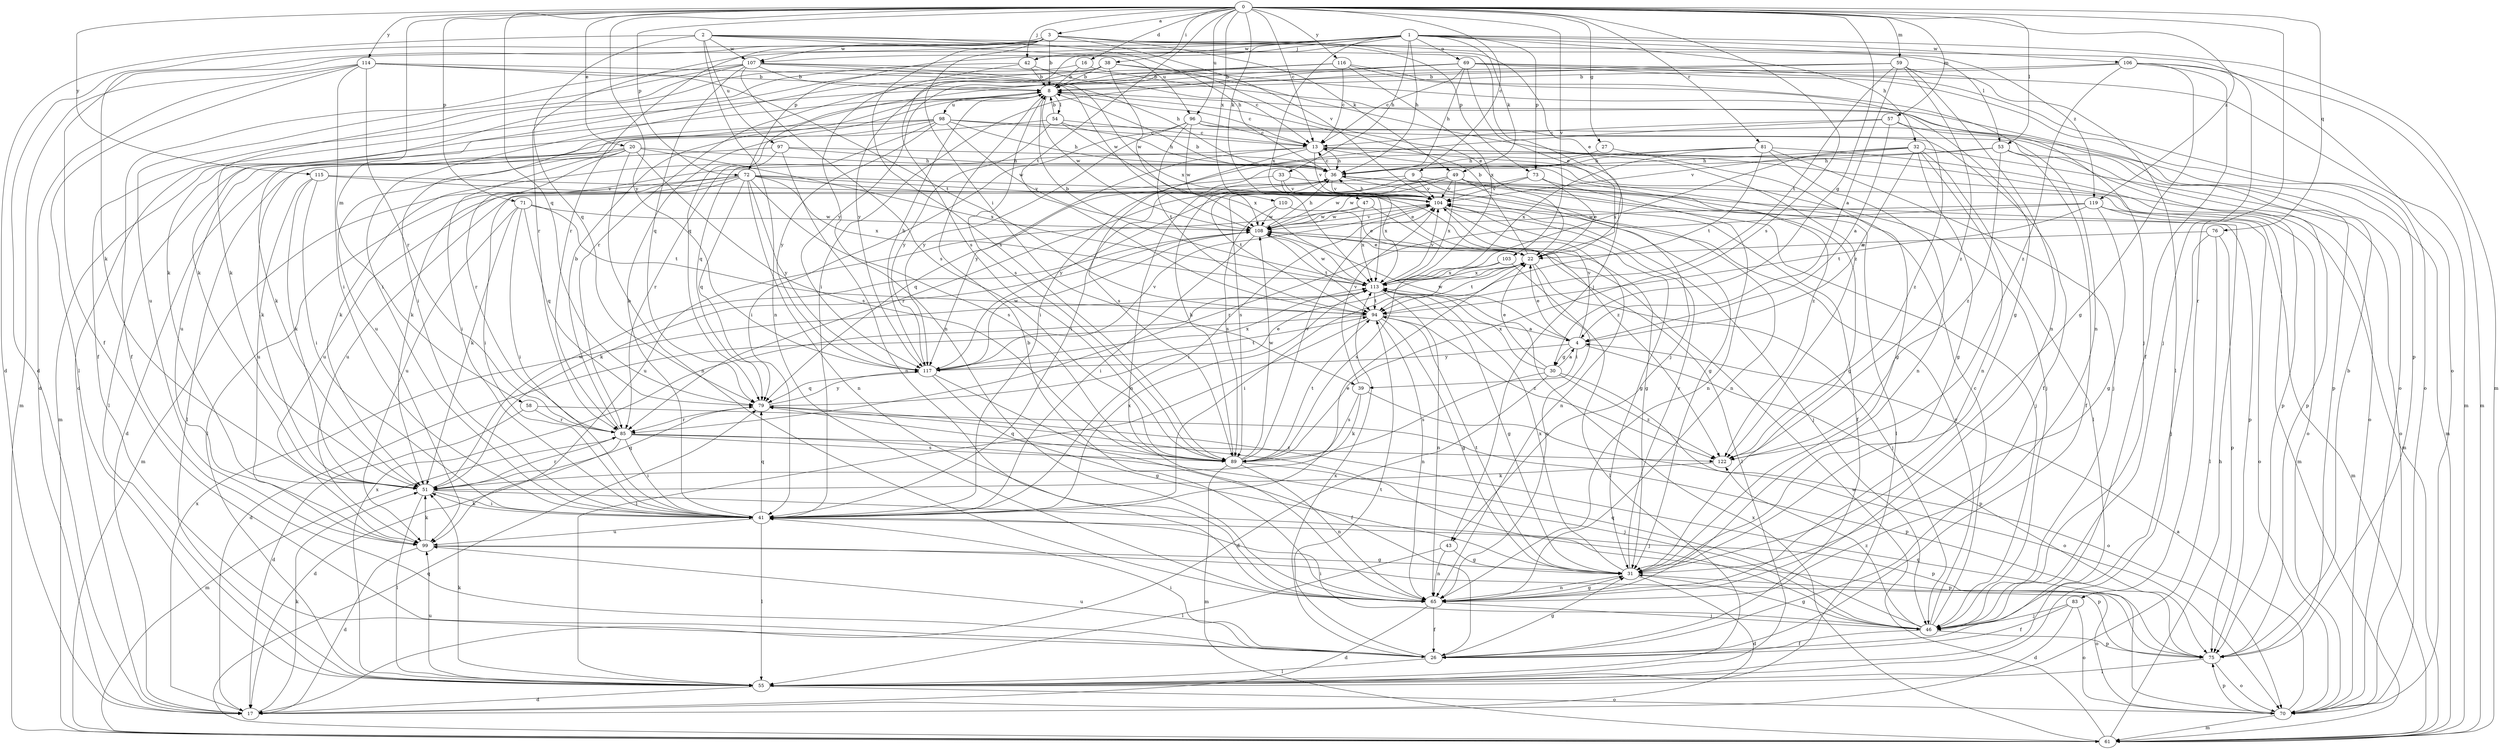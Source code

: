 strict digraph  {
0;
1;
2;
3;
4;
8;
9;
13;
16;
17;
20;
22;
26;
27;
30;
31;
32;
33;
36;
38;
39;
41;
42;
43;
46;
47;
49;
51;
53;
54;
55;
57;
58;
59;
61;
65;
69;
70;
71;
72;
73;
75;
76;
79;
81;
83;
85;
89;
94;
96;
97;
98;
99;
103;
104;
106;
107;
108;
110;
113;
114;
115;
116;
117;
119;
122;
0 -> 3  [label=a];
0 -> 9  [label=c];
0 -> 13  [label=c];
0 -> 16  [label=d];
0 -> 20  [label=e];
0 -> 27  [label=g];
0 -> 30  [label=g];
0 -> 38  [label=i];
0 -> 42  [label=j];
0 -> 47  [label=k];
0 -> 53  [label=l];
0 -> 57  [label=m];
0 -> 58  [label=m];
0 -> 59  [label=m];
0 -> 71  [label=p];
0 -> 72  [label=p];
0 -> 76  [label=q];
0 -> 79  [label=q];
0 -> 81  [label=r];
0 -> 83  [label=r];
0 -> 89  [label=s];
0 -> 94  [label=t];
0 -> 96  [label=u];
0 -> 103  [label=v];
0 -> 110  [label=x];
0 -> 114  [label=y];
0 -> 115  [label=y];
0 -> 116  [label=y];
0 -> 117  [label=y];
0 -> 119  [label=z];
1 -> 26  [label=f];
1 -> 32  [label=h];
1 -> 33  [label=h];
1 -> 36  [label=h];
1 -> 42  [label=j];
1 -> 49  [label=k];
1 -> 61  [label=m];
1 -> 69  [label=o];
1 -> 72  [label=p];
1 -> 73  [label=p];
1 -> 85  [label=r];
1 -> 89  [label=s];
1 -> 106  [label=w];
1 -> 107  [label=w];
1 -> 113  [label=x];
1 -> 119  [label=z];
2 -> 17  [label=d];
2 -> 36  [label=h];
2 -> 43  [label=j];
2 -> 65  [label=n];
2 -> 70  [label=o];
2 -> 79  [label=q];
2 -> 96  [label=u];
2 -> 97  [label=u];
2 -> 107  [label=w];
3 -> 8  [label=b];
3 -> 17  [label=d];
3 -> 22  [label=e];
3 -> 39  [label=i];
3 -> 49  [label=k];
3 -> 51  [label=k];
3 -> 53  [label=l];
3 -> 73  [label=p];
3 -> 85  [label=r];
3 -> 89  [label=s];
3 -> 104  [label=v];
3 -> 107  [label=w];
4 -> 22  [label=e];
4 -> 30  [label=g];
4 -> 39  [label=i];
4 -> 75  [label=p];
4 -> 104  [label=v];
4 -> 108  [label=w];
4 -> 117  [label=y];
8 -> 13  [label=c];
8 -> 41  [label=i];
8 -> 54  [label=l];
8 -> 61  [label=m];
8 -> 89  [label=s];
8 -> 98  [label=u];
8 -> 108  [label=w];
9 -> 43  [label=j];
9 -> 46  [label=j];
9 -> 79  [label=q];
9 -> 89  [label=s];
9 -> 104  [label=v];
13 -> 36  [label=h];
13 -> 46  [label=j];
13 -> 51  [label=k];
13 -> 61  [label=m];
13 -> 70  [label=o];
13 -> 89  [label=s];
13 -> 104  [label=v];
13 -> 117  [label=y];
16 -> 8  [label=b];
16 -> 26  [label=f];
16 -> 122  [label=z];
17 -> 51  [label=k];
17 -> 113  [label=x];
20 -> 17  [label=d];
20 -> 36  [label=h];
20 -> 41  [label=i];
20 -> 51  [label=k];
20 -> 65  [label=n];
20 -> 85  [label=r];
20 -> 89  [label=s];
20 -> 113  [label=x];
22 -> 8  [label=b];
22 -> 41  [label=i];
22 -> 46  [label=j];
22 -> 65  [label=n];
22 -> 94  [label=t];
22 -> 113  [label=x];
26 -> 31  [label=g];
26 -> 41  [label=i];
26 -> 55  [label=l];
26 -> 94  [label=t];
26 -> 99  [label=u];
26 -> 113  [label=x];
27 -> 31  [label=g];
27 -> 36  [label=h];
30 -> 4  [label=a];
30 -> 17  [label=d];
30 -> 22  [label=e];
30 -> 70  [label=o];
30 -> 89  [label=s];
30 -> 113  [label=x];
30 -> 122  [label=z];
31 -> 17  [label=d];
31 -> 65  [label=n];
31 -> 70  [label=o];
31 -> 94  [label=t];
31 -> 104  [label=v];
31 -> 113  [label=x];
32 -> 4  [label=a];
32 -> 31  [label=g];
32 -> 36  [label=h];
32 -> 55  [label=l];
32 -> 65  [label=n];
32 -> 70  [label=o];
32 -> 104  [label=v];
32 -> 113  [label=x];
33 -> 75  [label=p];
33 -> 99  [label=u];
33 -> 104  [label=v];
33 -> 113  [label=x];
36 -> 13  [label=c];
36 -> 26  [label=f];
36 -> 61  [label=m];
36 -> 65  [label=n];
36 -> 94  [label=t];
36 -> 104  [label=v];
38 -> 8  [label=b];
38 -> 22  [label=e];
38 -> 41  [label=i];
38 -> 51  [label=k];
38 -> 70  [label=o];
38 -> 108  [label=w];
39 -> 51  [label=k];
39 -> 70  [label=o];
39 -> 89  [label=s];
39 -> 104  [label=v];
41 -> 8  [label=b];
41 -> 22  [label=e];
41 -> 51  [label=k];
41 -> 55  [label=l];
41 -> 75  [label=p];
41 -> 79  [label=q];
41 -> 99  [label=u];
41 -> 113  [label=x];
42 -> 8  [label=b];
42 -> 13  [label=c];
42 -> 51  [label=k];
42 -> 65  [label=n];
43 -> 31  [label=g];
43 -> 55  [label=l];
43 -> 65  [label=n];
46 -> 13  [label=c];
46 -> 26  [label=f];
46 -> 31  [label=g];
46 -> 41  [label=i];
46 -> 75  [label=p];
46 -> 79  [label=q];
46 -> 104  [label=v];
46 -> 122  [label=z];
47 -> 31  [label=g];
47 -> 99  [label=u];
47 -> 108  [label=w];
47 -> 113  [label=x];
49 -> 31  [label=g];
49 -> 55  [label=l];
49 -> 65  [label=n];
49 -> 85  [label=r];
49 -> 104  [label=v];
49 -> 108  [label=w];
49 -> 113  [label=x];
49 -> 117  [label=y];
51 -> 41  [label=i];
51 -> 55  [label=l];
51 -> 75  [label=p];
51 -> 79  [label=q];
51 -> 85  [label=r];
51 -> 108  [label=w];
53 -> 26  [label=f];
53 -> 36  [label=h];
53 -> 51  [label=k];
53 -> 75  [label=p];
53 -> 122  [label=z];
54 -> 8  [label=b];
54 -> 13  [label=c];
54 -> 36  [label=h];
54 -> 99  [label=u];
54 -> 113  [label=x];
54 -> 117  [label=y];
55 -> 17  [label=d];
55 -> 51  [label=k];
55 -> 70  [label=o];
55 -> 99  [label=u];
55 -> 113  [label=x];
57 -> 4  [label=a];
57 -> 13  [label=c];
57 -> 41  [label=i];
57 -> 75  [label=p];
57 -> 122  [label=z];
58 -> 17  [label=d];
58 -> 75  [label=p];
58 -> 85  [label=r];
59 -> 4  [label=a];
59 -> 8  [label=b];
59 -> 55  [label=l];
59 -> 65  [label=n];
59 -> 79  [label=q];
59 -> 94  [label=t];
59 -> 122  [label=z];
61 -> 36  [label=h];
61 -> 79  [label=q];
61 -> 108  [label=w];
61 -> 113  [label=x];
65 -> 8  [label=b];
65 -> 17  [label=d];
65 -> 26  [label=f];
65 -> 31  [label=g];
65 -> 46  [label=j];
69 -> 8  [label=b];
69 -> 13  [label=c];
69 -> 22  [label=e];
69 -> 36  [label=h];
69 -> 41  [label=i];
69 -> 61  [label=m];
69 -> 70  [label=o];
69 -> 75  [label=p];
69 -> 117  [label=y];
70 -> 4  [label=a];
70 -> 61  [label=m];
70 -> 75  [label=p];
70 -> 79  [label=q];
71 -> 41  [label=i];
71 -> 51  [label=k];
71 -> 79  [label=q];
71 -> 94  [label=t];
71 -> 99  [label=u];
71 -> 108  [label=w];
72 -> 22  [label=e];
72 -> 31  [label=g];
72 -> 41  [label=i];
72 -> 55  [label=l];
72 -> 61  [label=m];
72 -> 65  [label=n];
72 -> 79  [label=q];
72 -> 89  [label=s];
72 -> 99  [label=u];
72 -> 104  [label=v];
72 -> 113  [label=x];
72 -> 117  [label=y];
73 -> 22  [label=e];
73 -> 65  [label=n];
73 -> 104  [label=v];
73 -> 108  [label=w];
75 -> 8  [label=b];
75 -> 55  [label=l];
75 -> 70  [label=o];
76 -> 22  [label=e];
76 -> 46  [label=j];
76 -> 55  [label=l];
76 -> 75  [label=p];
79 -> 22  [label=e];
79 -> 85  [label=r];
79 -> 117  [label=y];
81 -> 36  [label=h];
81 -> 41  [label=i];
81 -> 46  [label=j];
81 -> 65  [label=n];
81 -> 75  [label=p];
81 -> 94  [label=t];
81 -> 113  [label=x];
83 -> 17  [label=d];
83 -> 26  [label=f];
83 -> 46  [label=j];
83 -> 70  [label=o];
85 -> 8  [label=b];
85 -> 17  [label=d];
85 -> 41  [label=i];
85 -> 46  [label=j];
85 -> 61  [label=m];
85 -> 89  [label=s];
85 -> 122  [label=z];
89 -> 36  [label=h];
89 -> 46  [label=j];
89 -> 61  [label=m];
89 -> 65  [label=n];
89 -> 79  [label=q];
89 -> 94  [label=t];
89 -> 104  [label=v];
89 -> 108  [label=w];
94 -> 4  [label=a];
94 -> 17  [label=d];
94 -> 31  [label=g];
94 -> 55  [label=l];
94 -> 65  [label=n];
94 -> 122  [label=z];
96 -> 13  [label=c];
96 -> 26  [label=f];
96 -> 41  [label=i];
96 -> 61  [label=m];
96 -> 94  [label=t];
96 -> 108  [label=w];
96 -> 117  [label=y];
97 -> 36  [label=h];
97 -> 55  [label=l];
97 -> 65  [label=n];
97 -> 85  [label=r];
97 -> 122  [label=z];
98 -> 13  [label=c];
98 -> 36  [label=h];
98 -> 51  [label=k];
98 -> 55  [label=l];
98 -> 70  [label=o];
98 -> 79  [label=q];
98 -> 99  [label=u];
98 -> 108  [label=w];
98 -> 117  [label=y];
99 -> 17  [label=d];
99 -> 31  [label=g];
99 -> 51  [label=k];
99 -> 75  [label=p];
103 -> 55  [label=l];
103 -> 89  [label=s];
103 -> 113  [label=x];
104 -> 8  [label=b];
104 -> 31  [label=g];
104 -> 36  [label=h];
104 -> 41  [label=i];
104 -> 46  [label=j];
104 -> 65  [label=n];
104 -> 108  [label=w];
106 -> 8  [label=b];
106 -> 17  [label=d];
106 -> 26  [label=f];
106 -> 31  [label=g];
106 -> 46  [label=j];
106 -> 61  [label=m];
106 -> 122  [label=z];
107 -> 8  [label=b];
107 -> 26  [label=f];
107 -> 46  [label=j];
107 -> 51  [label=k];
107 -> 79  [label=q];
107 -> 89  [label=s];
107 -> 99  [label=u];
107 -> 108  [label=w];
107 -> 113  [label=x];
108 -> 22  [label=e];
108 -> 36  [label=h];
108 -> 41  [label=i];
108 -> 51  [label=k];
108 -> 55  [label=l];
108 -> 94  [label=t];
108 -> 104  [label=v];
110 -> 22  [label=e];
110 -> 89  [label=s];
110 -> 108  [label=w];
113 -> 8  [label=b];
113 -> 31  [label=g];
113 -> 65  [label=n];
113 -> 94  [label=t];
113 -> 104  [label=v];
113 -> 108  [label=w];
114 -> 8  [label=b];
114 -> 17  [label=d];
114 -> 36  [label=h];
114 -> 41  [label=i];
114 -> 55  [label=l];
114 -> 61  [label=m];
114 -> 85  [label=r];
114 -> 94  [label=t];
115 -> 41  [label=i];
115 -> 51  [label=k];
115 -> 99  [label=u];
115 -> 104  [label=v];
115 -> 122  [label=z];
116 -> 8  [label=b];
116 -> 13  [label=c];
116 -> 31  [label=g];
116 -> 65  [label=n];
116 -> 85  [label=r];
116 -> 113  [label=x];
116 -> 117  [label=y];
117 -> 8  [label=b];
117 -> 26  [label=f];
117 -> 31  [label=g];
117 -> 79  [label=q];
117 -> 94  [label=t];
117 -> 104  [label=v];
117 -> 108  [label=w];
117 -> 113  [label=x];
119 -> 31  [label=g];
119 -> 61  [label=m];
119 -> 70  [label=o];
119 -> 85  [label=r];
119 -> 94  [label=t];
119 -> 108  [label=w];
122 -> 51  [label=k];
}
